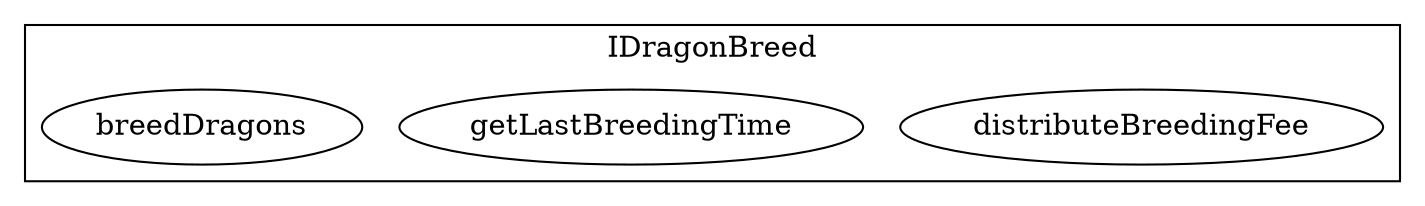 strict digraph {
subgraph cluster_634_IDragonBreed {
label = "IDragonBreed"
"634_distributeBreedingFee" [label="distributeBreedingFee"]
"634_getLastBreedingTime" [label="getLastBreedingTime"]
"634_breedDragons" [label="breedDragons"]
}subgraph cluster_solidity {
label = "[Solidity]"
}
}